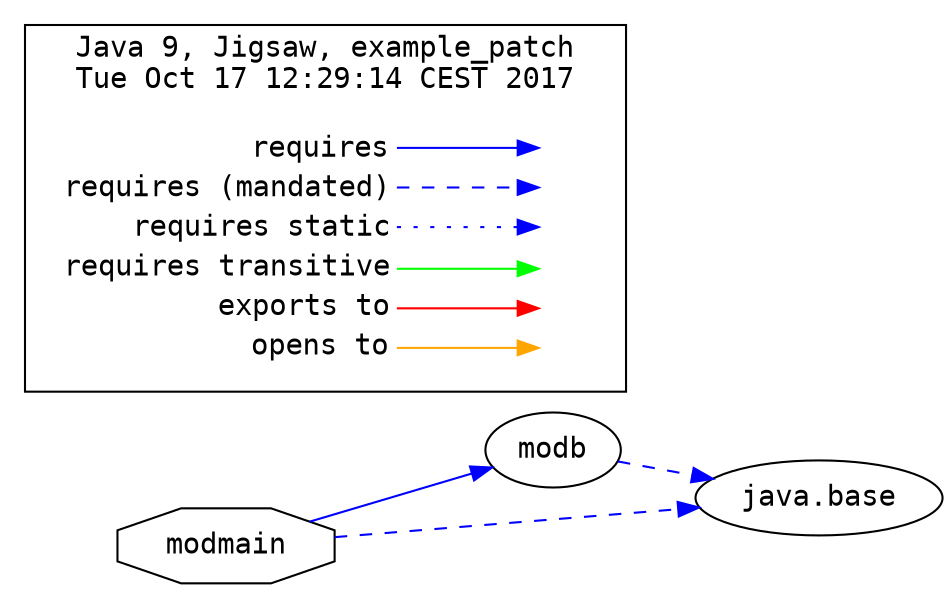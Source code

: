 # Created by depvis.JigsawDepVisualizer on Tue Oct 17 12:29:14 CEST 2017
digraph Java9_Dependency_Visualizer {
modmain[fontname="Consolas",shape="octagon",label="modmain"];
modb[fontname="Consolas",shape="ellipse",label="modb"];
java_base[fontname="Consolas",shape="ellipse",label="java.base"];
modmain -> modb[color="#0000ff",fontname="Consolas",fontcolor="#0000ff",weight="8"]
modmain -> java_base[color="#0000ff",fontname="Consolas",fontcolor="#0000ff",style="dashed",weight="16"]
modb -> java_base[color="#0000ff",fontname="Consolas",fontcolor="#0000ff",style="dashed",weight="16"]
rankdir=LR
node [shape=plaintext]
subgraph cluster_01 { 
  label = "Java 9, Jigsaw, example_patch
Tue Oct 17 12:29:14 CEST 2017"
  fontname="Consolas"
  key [label=<<table border="0" cellpadding="2" cellspacing="0" cellborder="0">
    <tr><td align="right" port="i1">requires</td></tr>
    <tr><td align="right" port="i2">requires (mandated)</td></tr>
    <tr><td align="right" port="i3">requires static</td></tr>
    <tr><td align="right" port="i4">requires transitive</td></tr>
    <tr><td align="right" port="i5">exports to</td></tr>
    <tr><td align="right" port="i6">opens to</td></tr>
    </table>>,fontname="Consolas"]
  key2 [label=<<table border="0" cellpadding="2" cellspacing="0" cellborder="0">
    <tr><td port="i1">&nbsp;</td></tr>
    <tr><td port="i2">&nbsp;</td></tr>
    <tr><td port="i3">&nbsp;</td></tr>
    <tr><td port="i4">&nbsp;</td></tr>
    <tr><td port="i5">&nbsp;</td></tr>
    <tr><td port="i6">&nbsp;</td></tr>
    </table>>,fontname="Consolas"]
  key:i1:e -> key2:i1:w [color=BLUE]
  key:i2:e -> key2:i2:w [color=BLUE, style=dashed]
  key:i3:e -> key2:i3:w [color=BLUE, style=dotted]
  key:i4:e -> key2:i4:w [color=GREEN]
  key:i5:e -> key2:i5:w [color=RED]
  key:i6:e -> key2:i6:w [color=ORANGE]
}
}
